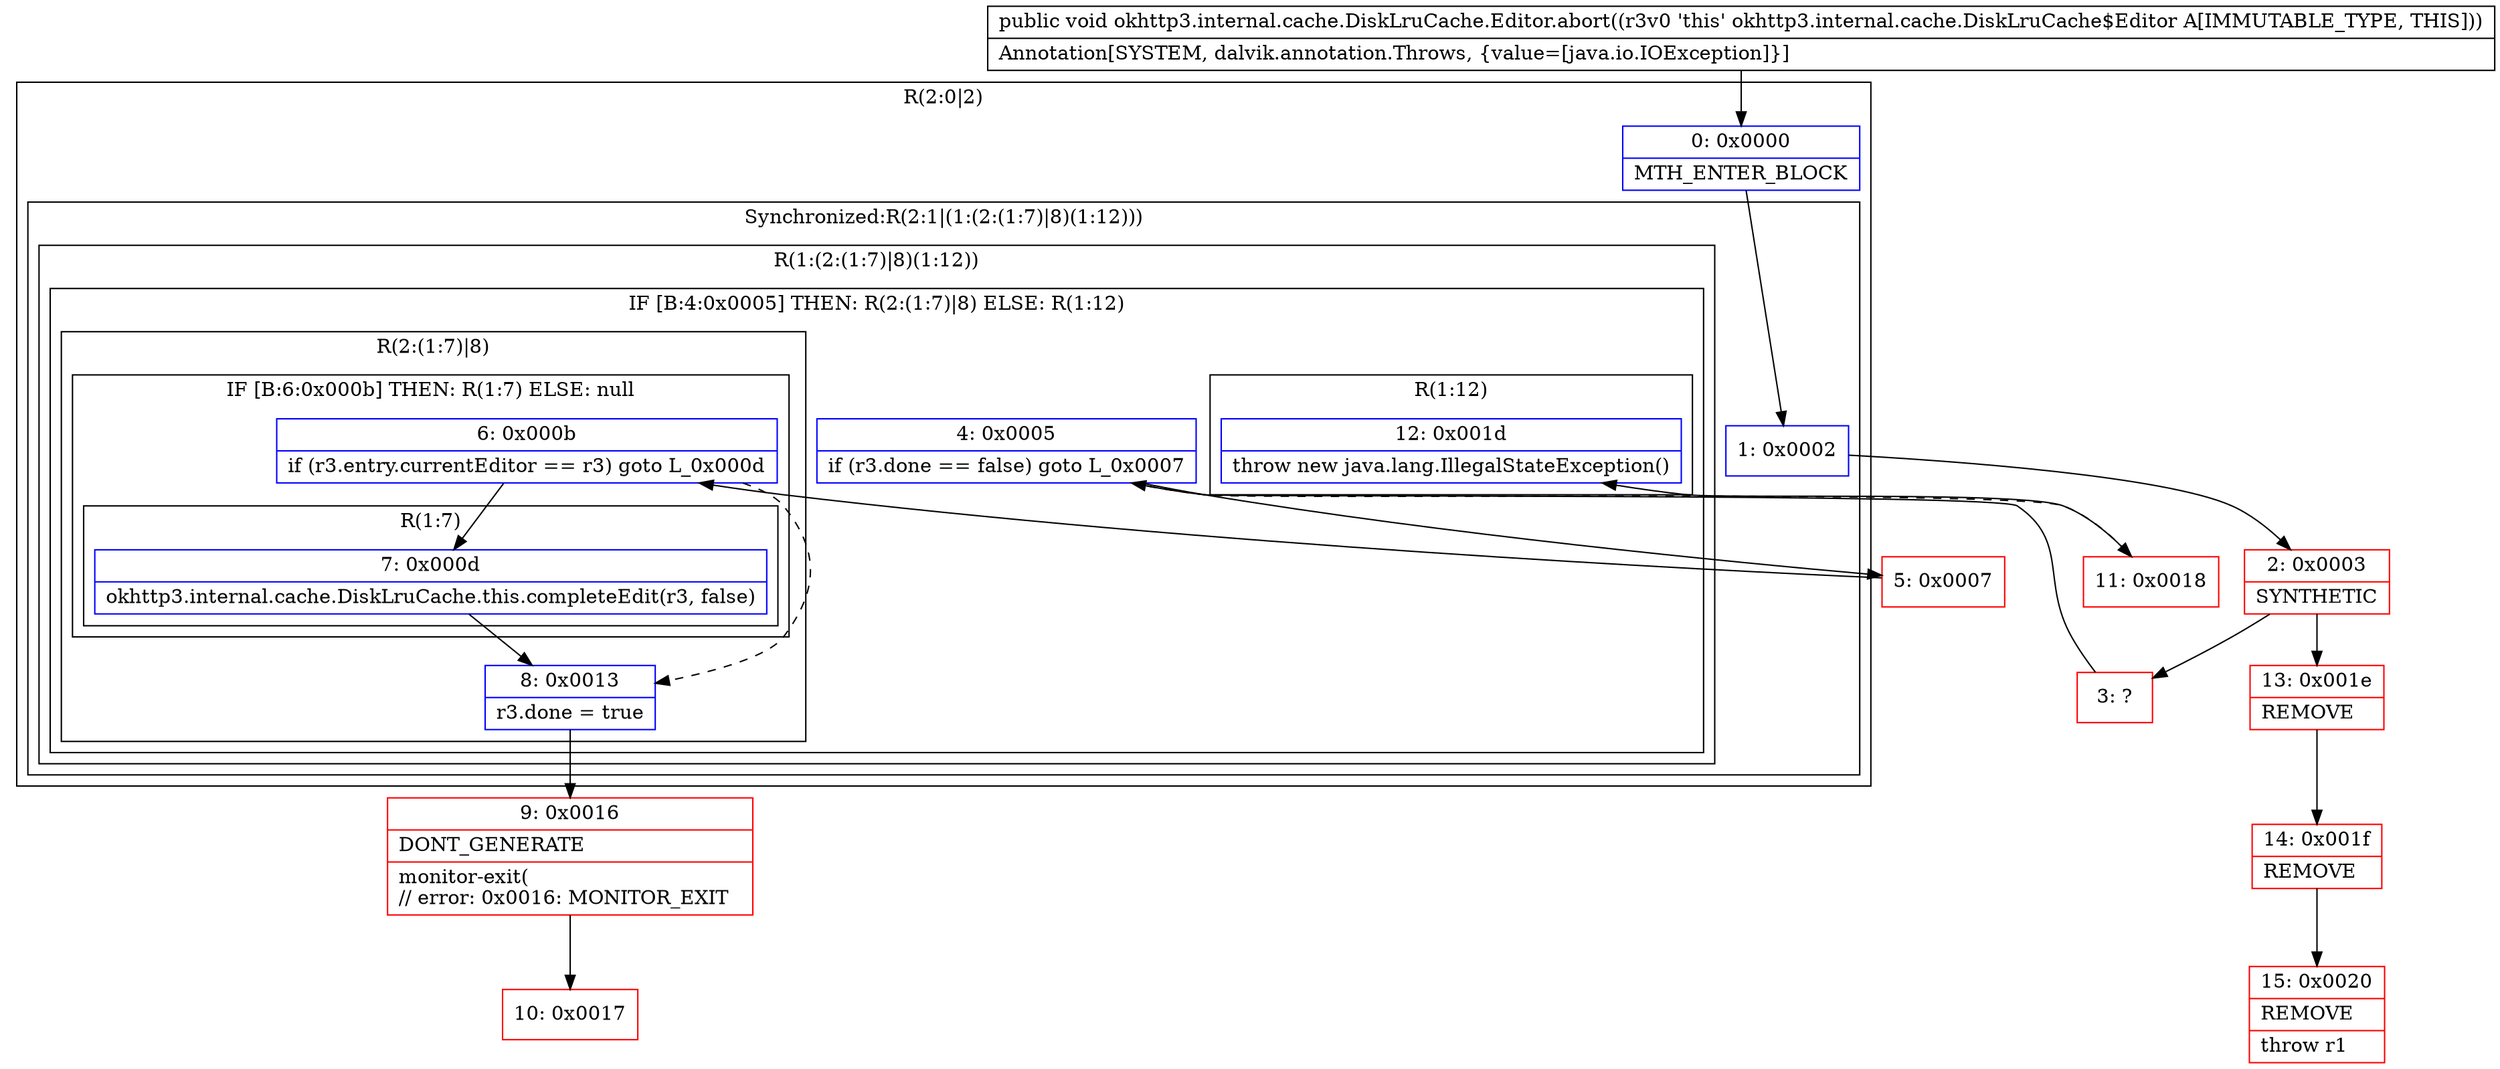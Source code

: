 digraph "CFG forokhttp3.internal.cache.DiskLruCache.Editor.abort()V" {
subgraph cluster_Region_1207050228 {
label = "R(2:0|2)";
node [shape=record,color=blue];
Node_0 [shape=record,label="{0\:\ 0x0000|MTH_ENTER_BLOCK\l}"];
subgraph cluster_SynchronizedRegion_983763414 {
label = "Synchronized:R(2:1|(1:(2:(1:7)|8)(1:12)))";
node [shape=record,color=blue];
Node_1 [shape=record,label="{1\:\ 0x0002}"];
subgraph cluster_Region_1012503405 {
label = "R(1:(2:(1:7)|8)(1:12))";
node [shape=record,color=blue];
subgraph cluster_IfRegion_781283828 {
label = "IF [B:4:0x0005] THEN: R(2:(1:7)|8) ELSE: R(1:12)";
node [shape=record,color=blue];
Node_4 [shape=record,label="{4\:\ 0x0005|if (r3.done == false) goto L_0x0007\l}"];
subgraph cluster_Region_2035013229 {
label = "R(2:(1:7)|8)";
node [shape=record,color=blue];
subgraph cluster_IfRegion_1527024939 {
label = "IF [B:6:0x000b] THEN: R(1:7) ELSE: null";
node [shape=record,color=blue];
Node_6 [shape=record,label="{6\:\ 0x000b|if (r3.entry.currentEditor == r3) goto L_0x000d\l}"];
subgraph cluster_Region_733392861 {
label = "R(1:7)";
node [shape=record,color=blue];
Node_7 [shape=record,label="{7\:\ 0x000d|okhttp3.internal.cache.DiskLruCache.this.completeEdit(r3, false)\l}"];
}
}
Node_8 [shape=record,label="{8\:\ 0x0013|r3.done = true\l}"];
}
subgraph cluster_Region_244151694 {
label = "R(1:12)";
node [shape=record,color=blue];
Node_12 [shape=record,label="{12\:\ 0x001d|throw new java.lang.IllegalStateException()\l}"];
}
}
}
}
}
Node_2 [shape=record,color=red,label="{2\:\ 0x0003|SYNTHETIC\l}"];
Node_3 [shape=record,color=red,label="{3\:\ ?}"];
Node_5 [shape=record,color=red,label="{5\:\ 0x0007}"];
Node_9 [shape=record,color=red,label="{9\:\ 0x0016|DONT_GENERATE\l|monitor\-exit(\l\/\/ error: 0x0016: MONITOR_EXIT  \l}"];
Node_10 [shape=record,color=red,label="{10\:\ 0x0017}"];
Node_11 [shape=record,color=red,label="{11\:\ 0x0018}"];
Node_13 [shape=record,color=red,label="{13\:\ 0x001e|REMOVE\l}"];
Node_14 [shape=record,color=red,label="{14\:\ 0x001f|REMOVE\l}"];
Node_15 [shape=record,color=red,label="{15\:\ 0x0020|REMOVE\l|throw r1\l}"];
MethodNode[shape=record,label="{public void okhttp3.internal.cache.DiskLruCache.Editor.abort((r3v0 'this' okhttp3.internal.cache.DiskLruCache$Editor A[IMMUTABLE_TYPE, THIS]))  | Annotation[SYSTEM, dalvik.annotation.Throws, \{value=[java.io.IOException]\}]\l}"];
MethodNode -> Node_0;
Node_0 -> Node_1;
Node_1 -> Node_2;
Node_4 -> Node_5;
Node_4 -> Node_11[style=dashed];
Node_6 -> Node_7;
Node_6 -> Node_8[style=dashed];
Node_7 -> Node_8;
Node_8 -> Node_9;
Node_2 -> Node_3;
Node_2 -> Node_13;
Node_3 -> Node_4;
Node_5 -> Node_6;
Node_9 -> Node_10;
Node_11 -> Node_12;
Node_13 -> Node_14;
Node_14 -> Node_15;
}

